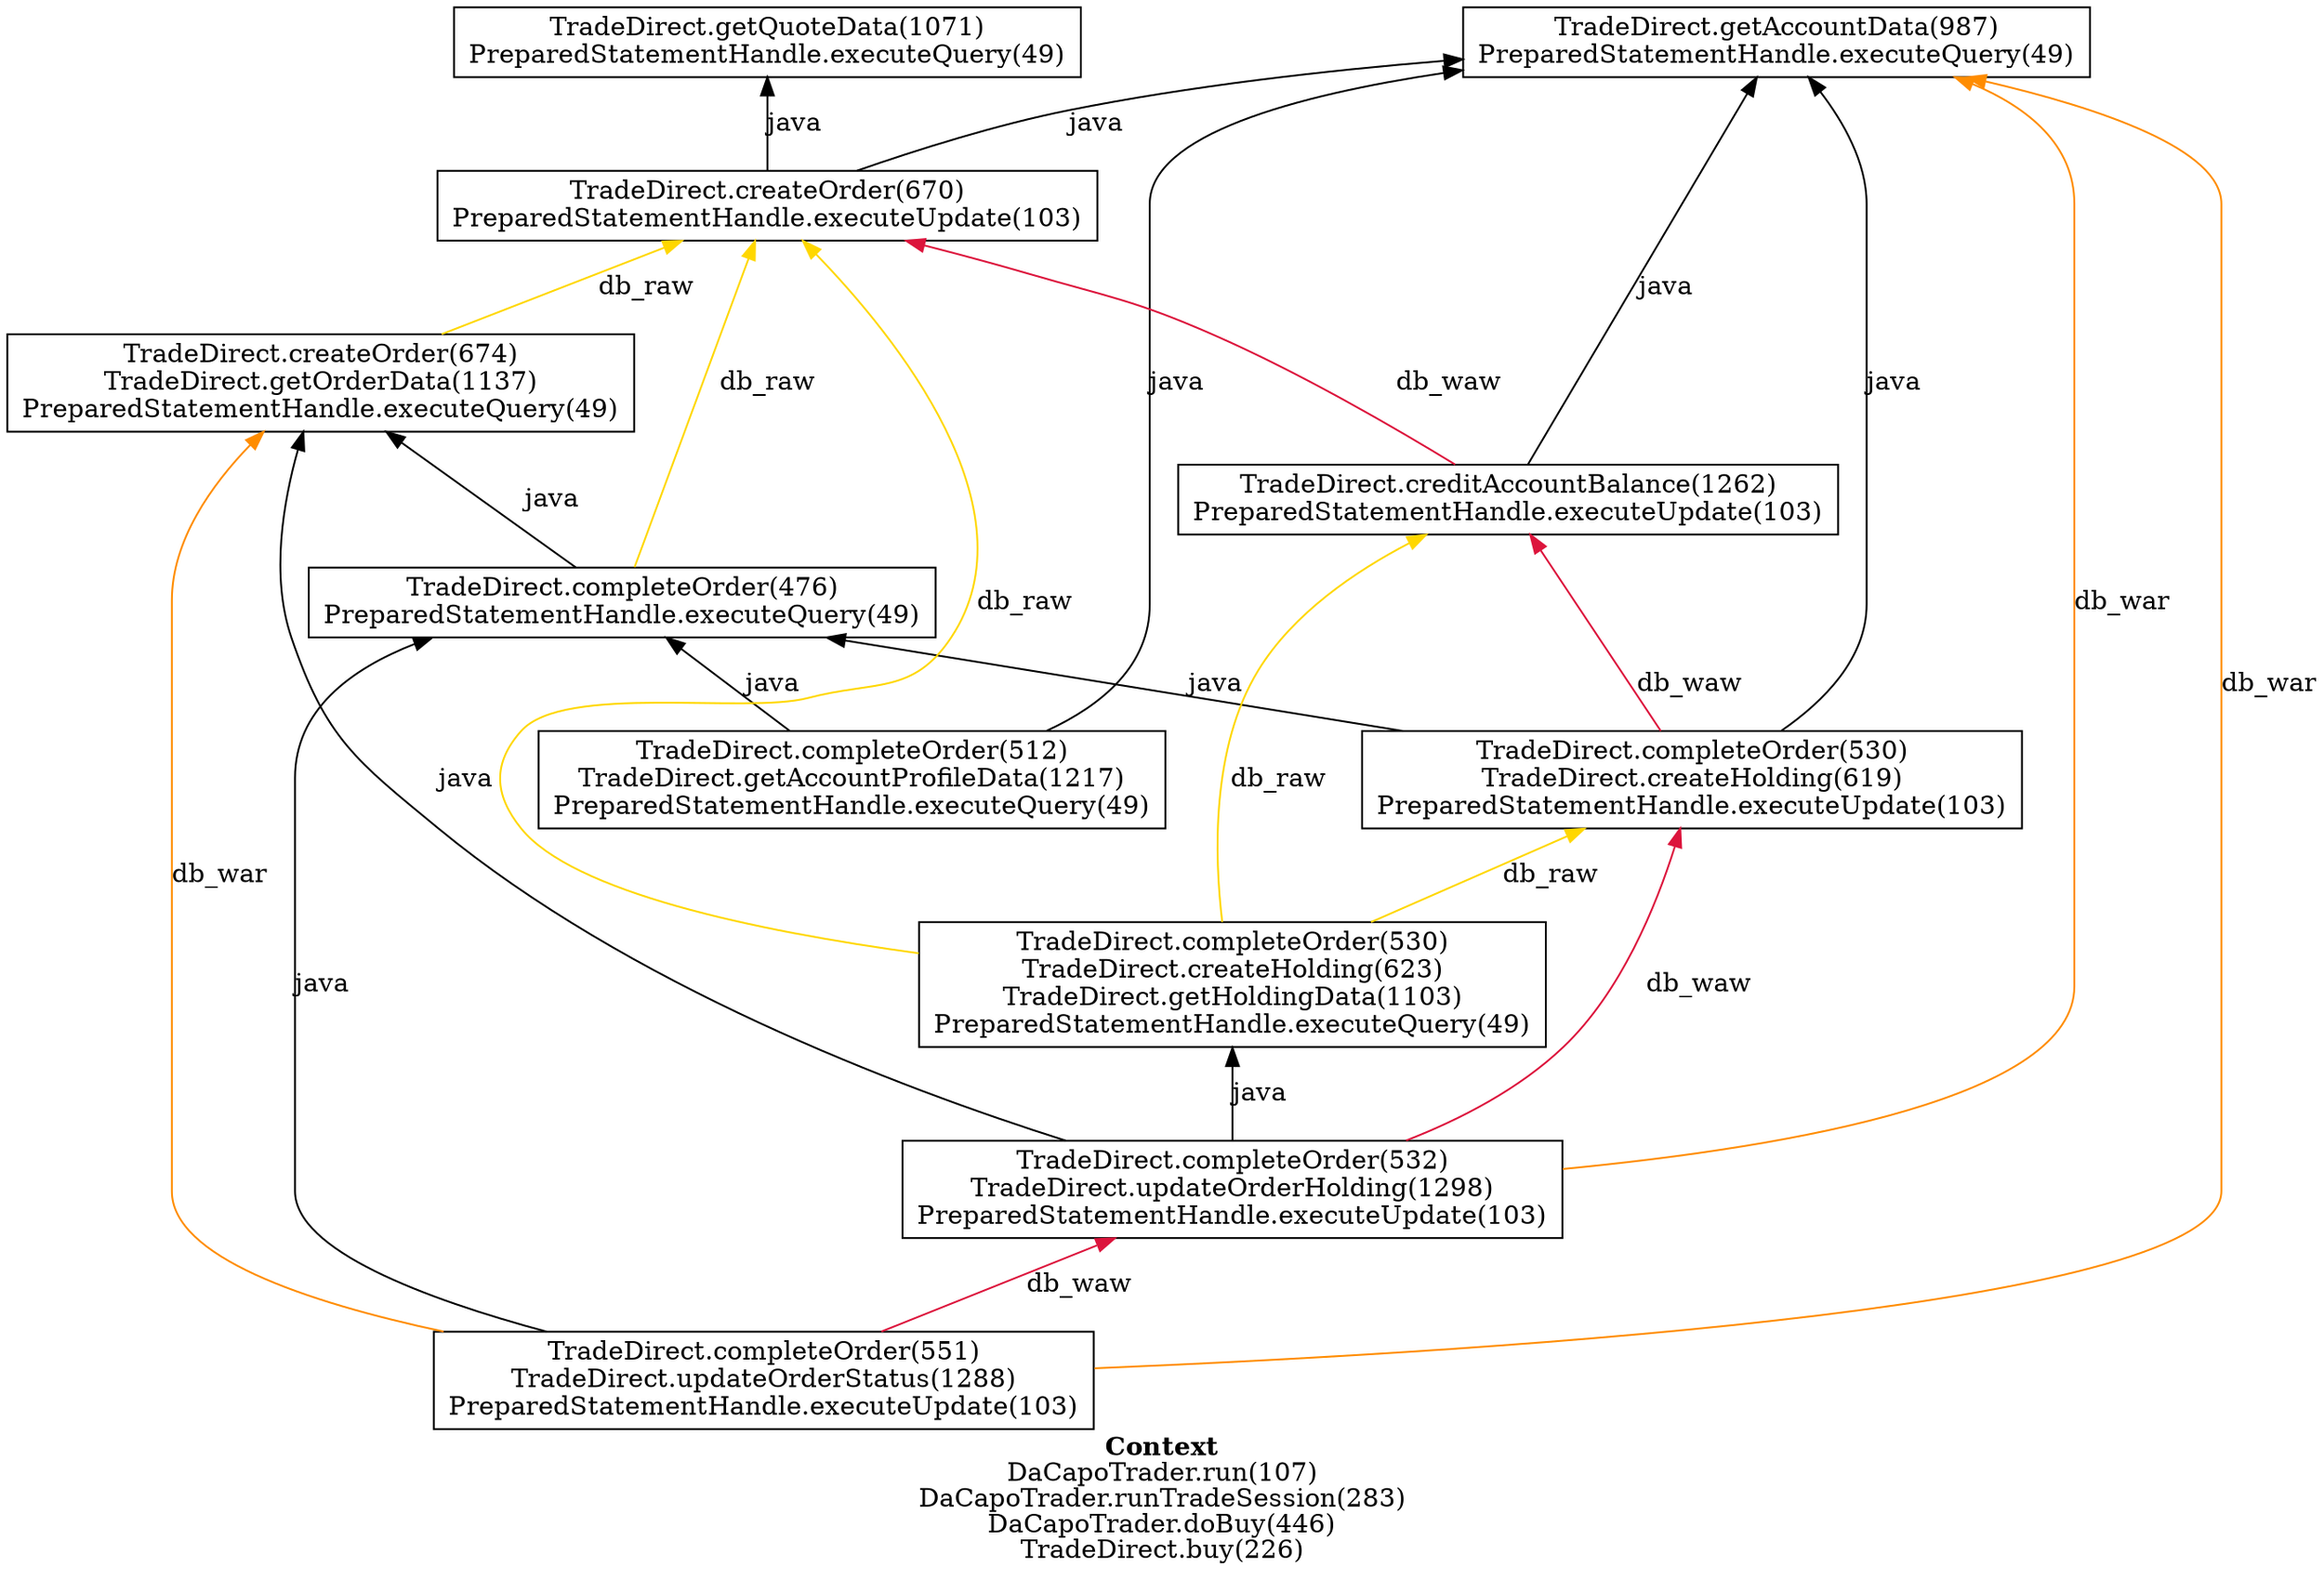 digraph 1382875200 { 
label=<<font face="Times-Bold">Context</font><br/>DaCapoTrader.run(107)<br/>DaCapoTrader.runTradeSession(283)<br/>DaCapoTrader.doBuy(446)<br/>TradeDirect.buy(226)>;rankdir=BT;
1 [label="TradeDirect.getQuoteData(1071)\nPreparedStatementHandle.executeQuery(49)\n", shape=box];
2 [label="TradeDirect.completeOrder(551)\nTradeDirect.updateOrderStatus(1288)\nPreparedStatementHandle.executeUpdate(103)\n", shape=box];
3 [label="TradeDirect.completeOrder(476)\nPreparedStatementHandle.executeQuery(49)\n", shape=box];
4 [label="TradeDirect.createOrder(670)\nPreparedStatementHandle.executeUpdate(103)\n", shape=box];
5 [label="TradeDirect.createOrder(674)\nTradeDirect.getOrderData(1137)\nPreparedStatementHandle.executeQuery(49)\n", shape=box];
6 [label="TradeDirect.completeOrder(532)\nTradeDirect.updateOrderHolding(1298)\nPreparedStatementHandle.executeUpdate(103)\n", shape=box];
7 [label="TradeDirect.completeOrder(530)\nTradeDirect.createHolding(619)\nPreparedStatementHandle.executeUpdate(103)\n", shape=box];
8 [label="TradeDirect.completeOrder(512)\nTradeDirect.getAccountProfileData(1217)\nPreparedStatementHandle.executeQuery(49)\n", shape=box];
9 [label="TradeDirect.creditAccountBalance(1262)\nPreparedStatementHandle.executeUpdate(103)\n", shape=box];
10 [label="TradeDirect.completeOrder(530)\nTradeDirect.createHolding(623)\nTradeDirect.getHoldingData(1103)\nPreparedStatementHandle.executeQuery(49)\n", shape=box];
11 [label="TradeDirect.getAccountData(987)\nPreparedStatementHandle.executeQuery(49)\n", shape=box];
2 -> 3 [label="java" color=black];
2 -> 5 [label="db_war" color=darkorange];
2 -> 6 [label="db_waw" color=crimson];
2 -> 11 [label="db_war" color=darkorange];
3 -> 4 [label="db_raw" color=gold];
3 -> 5 [label="java" color=black];
4 -> 1 [label="java" color=black];
4 -> 11 [label="java" color=black];
5 -> 4 [label="db_raw" color=gold];
6 -> 5 [label="java" color=black];
6 -> 7 [label="db_waw" color=crimson];
6 -> 11 [label="db_war" color=darkorange];
6 -> 10 [label="java" color=black];
7 -> 3 [label="java" color=black];
7 -> 9 [label="db_waw" color=crimson];
7 -> 11 [label="java" color=black];
8 -> 3 [label="java" color=black];
8 -> 11 [label="java" color=black];
9 -> 4 [label="db_waw" color=crimson];
9 -> 11 [label="java" color=black];
10 -> 4 [label="db_raw" color=gold];
10 -> 7 [label="db_raw" color=gold];
10 -> 9 [label="db_raw" color=gold];
}

